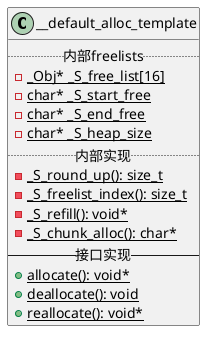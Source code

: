 @startuml

class __default_alloc_template {
.. 内部freelists ..
- {static} _Obj* _S_free_list[16]
- {static} char* _S_start_free
- {static} char* _S_end_free
- {static} char* _S_heap_size
.. 内部实现 ..
- {static} _S_round_up(): size_t
- {static} _S_freelist_index(): size_t
- {static} _S_refill(): void*
- {static} _S_chunk_alloc(): char*
-- 接口实现 --
+ {static} allocate(): void*
+ {static} deallocate(): void
+ {static} reallocate(): void*
}


@enduml